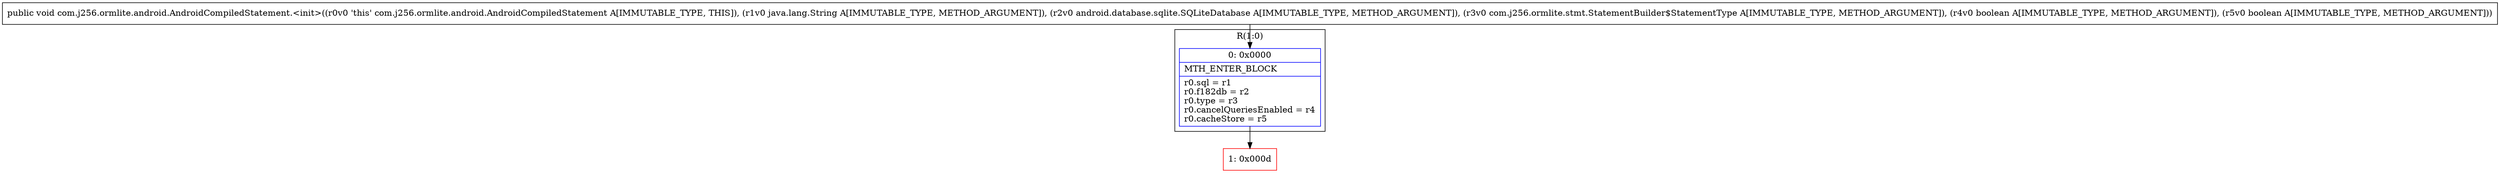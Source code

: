 digraph "CFG forcom.j256.ormlite.android.AndroidCompiledStatement.\<init\>(Ljava\/lang\/String;Landroid\/database\/sqlite\/SQLiteDatabase;Lcom\/j256\/ormlite\/stmt\/StatementBuilder$StatementType;ZZ)V" {
subgraph cluster_Region_420836014 {
label = "R(1:0)";
node [shape=record,color=blue];
Node_0 [shape=record,label="{0\:\ 0x0000|MTH_ENTER_BLOCK\l|r0.sql = r1\lr0.f182db = r2\lr0.type = r3\lr0.cancelQueriesEnabled = r4\lr0.cacheStore = r5\l}"];
}
Node_1 [shape=record,color=red,label="{1\:\ 0x000d}"];
MethodNode[shape=record,label="{public void com.j256.ormlite.android.AndroidCompiledStatement.\<init\>((r0v0 'this' com.j256.ormlite.android.AndroidCompiledStatement A[IMMUTABLE_TYPE, THIS]), (r1v0 java.lang.String A[IMMUTABLE_TYPE, METHOD_ARGUMENT]), (r2v0 android.database.sqlite.SQLiteDatabase A[IMMUTABLE_TYPE, METHOD_ARGUMENT]), (r3v0 com.j256.ormlite.stmt.StatementBuilder$StatementType A[IMMUTABLE_TYPE, METHOD_ARGUMENT]), (r4v0 boolean A[IMMUTABLE_TYPE, METHOD_ARGUMENT]), (r5v0 boolean A[IMMUTABLE_TYPE, METHOD_ARGUMENT])) }"];
MethodNode -> Node_0;
Node_0 -> Node_1;
}

